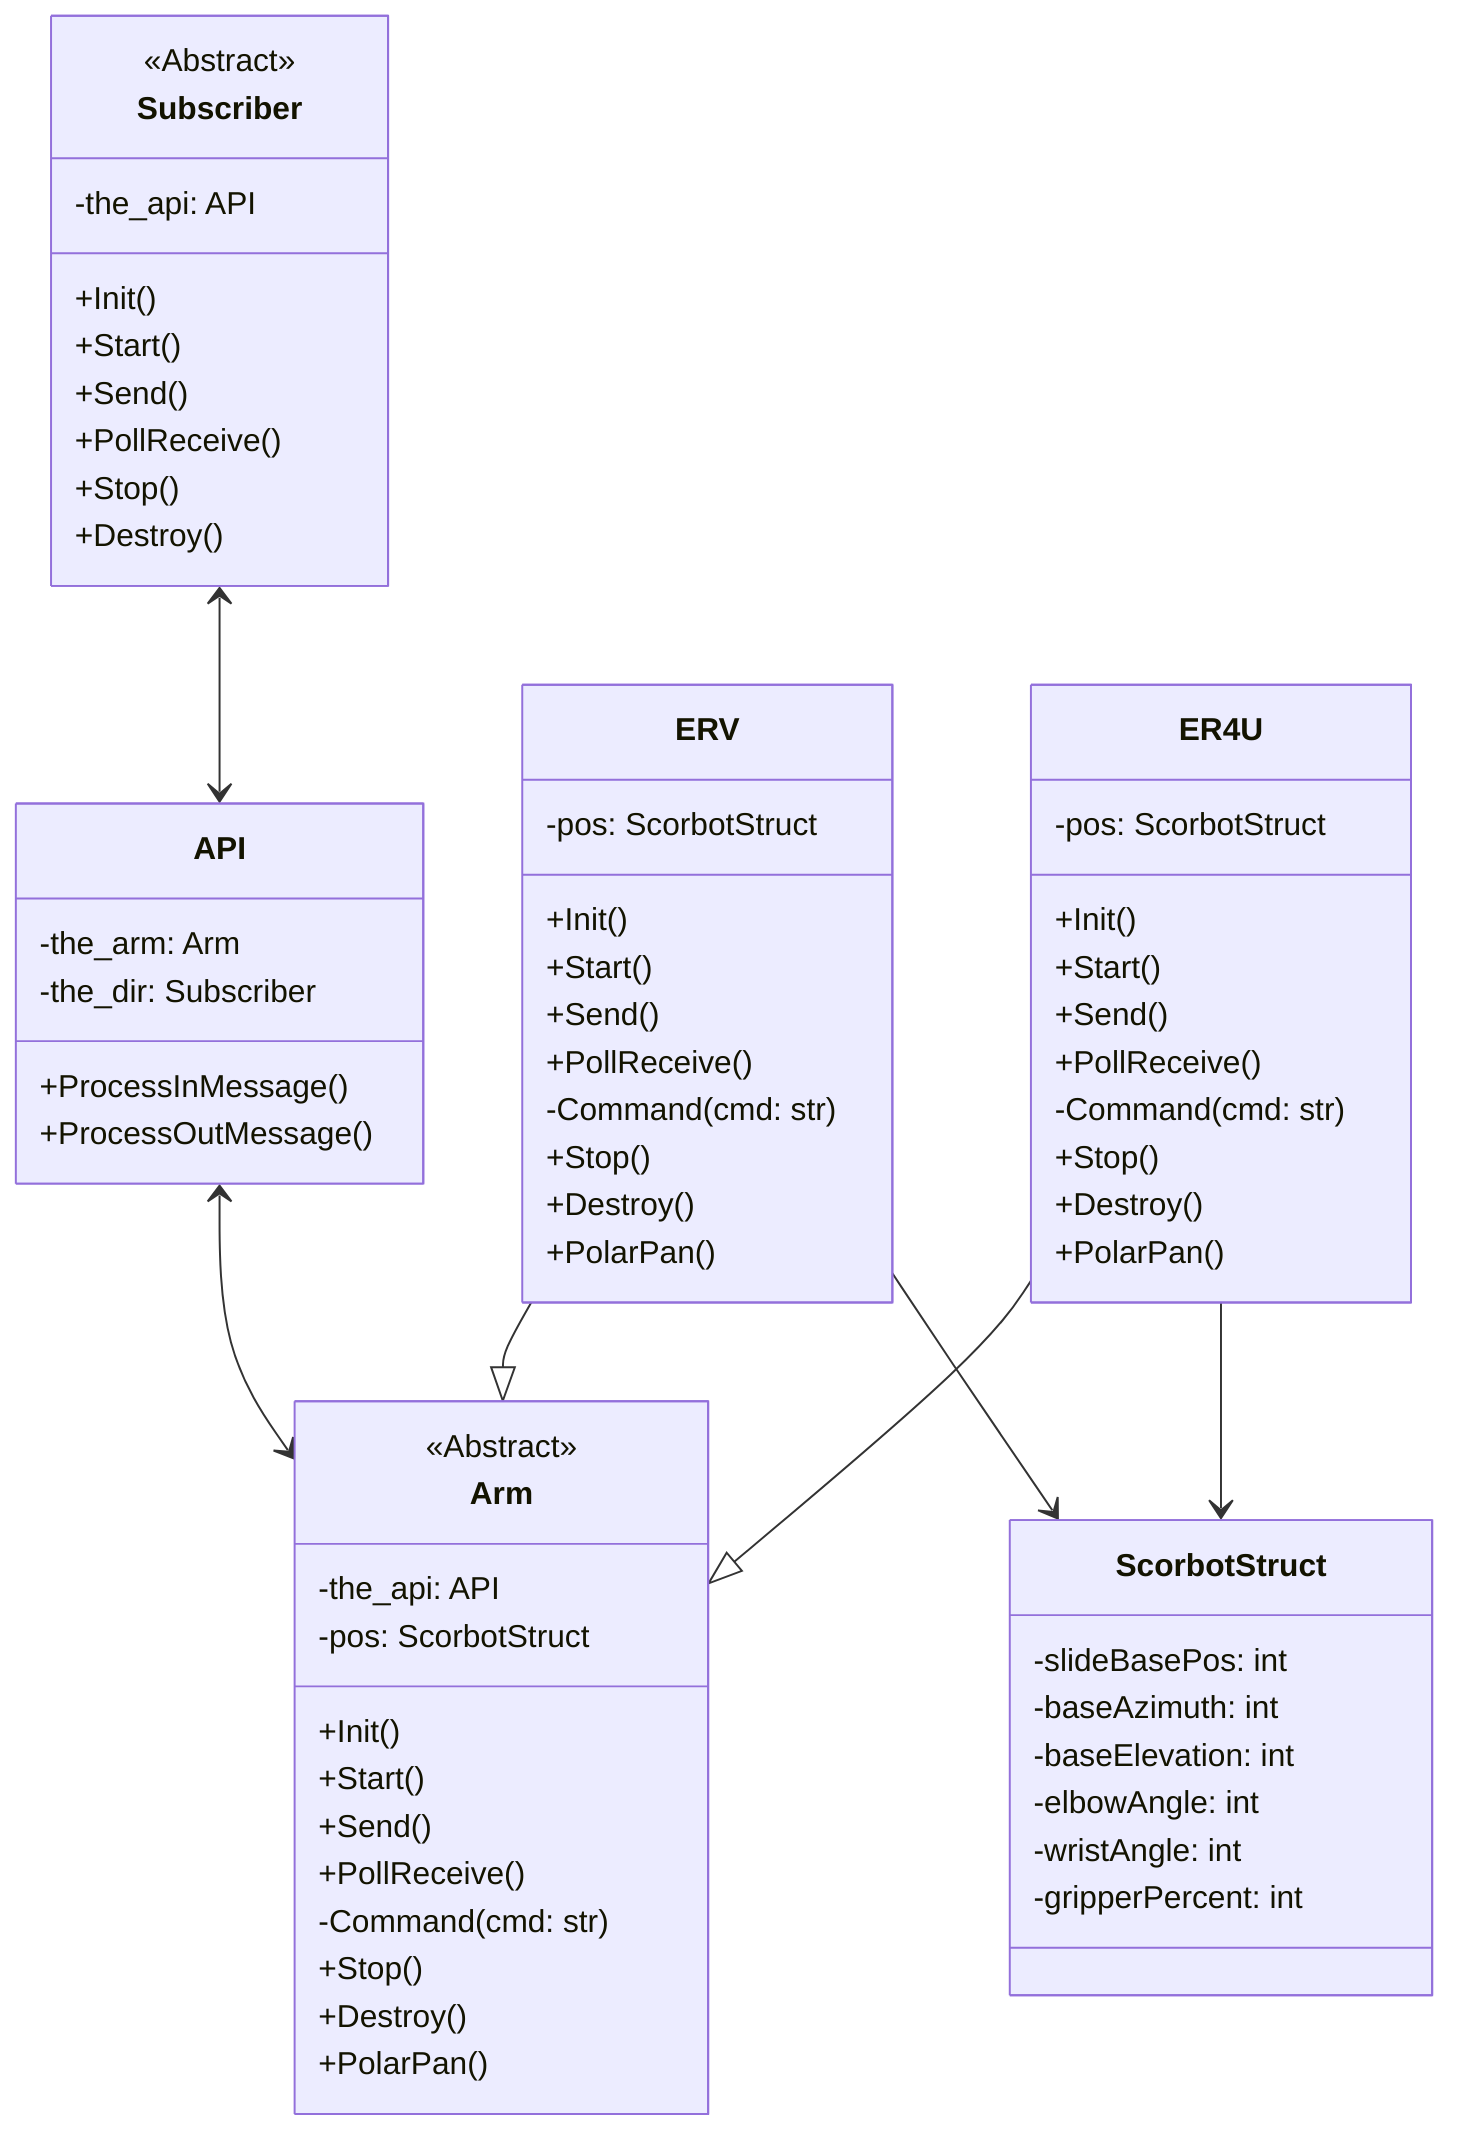 %% Operator Class Diagram

classDiagram
    class Subscriber{
    <<Abstract>>
      -the_api: API
      +Init()
      +Start()
      +Send()
      +PollReceive()
      +Stop()
      +Destroy()
    }
    class API{
        -the_arm: Arm
        -the_dir: Subscriber
        +ProcessInMessage()
        +ProcessOutMessage()
    }
    class ScorbotStruct{
        -slideBasePos: int
        -baseAzimuth: int
        -baseElevation: int
        -elbowAngle: int
        -wristAngle: int
        -gripperPercent: int
    }
    class Arm{
    <<Abstract>>
      -the_api: API
      -pos: ScorbotStruct
      +Init()
      +Start()
      +Send()
      +PollReceive()
      -Command(cmd: str)
      +Stop()
      +Destroy()

      +PolarPan()
    }
    class ERV{
      -pos: ScorbotStruct
      +Init()
      +Start()
      +Send()
      +PollReceive()
      -Command(cmd: str)
      +Stop()
      +Destroy()

      +PolarPan()
    }
    class ER4U{
      -pos: ScorbotStruct
      +Init()
      +Start()
      +Send()
      +PollReceive()
      -Command(cmd: str)
      +Stop()
      +Destroy()

      +PolarPan()
    }

    ERV         --|>    Arm
    ERV         -->     ScorbotStruct
    ER4U        --|>    Arm
    ER4U        -->     ScorbotStruct
    API         <-->    Arm
    Subscriber  <-->    API